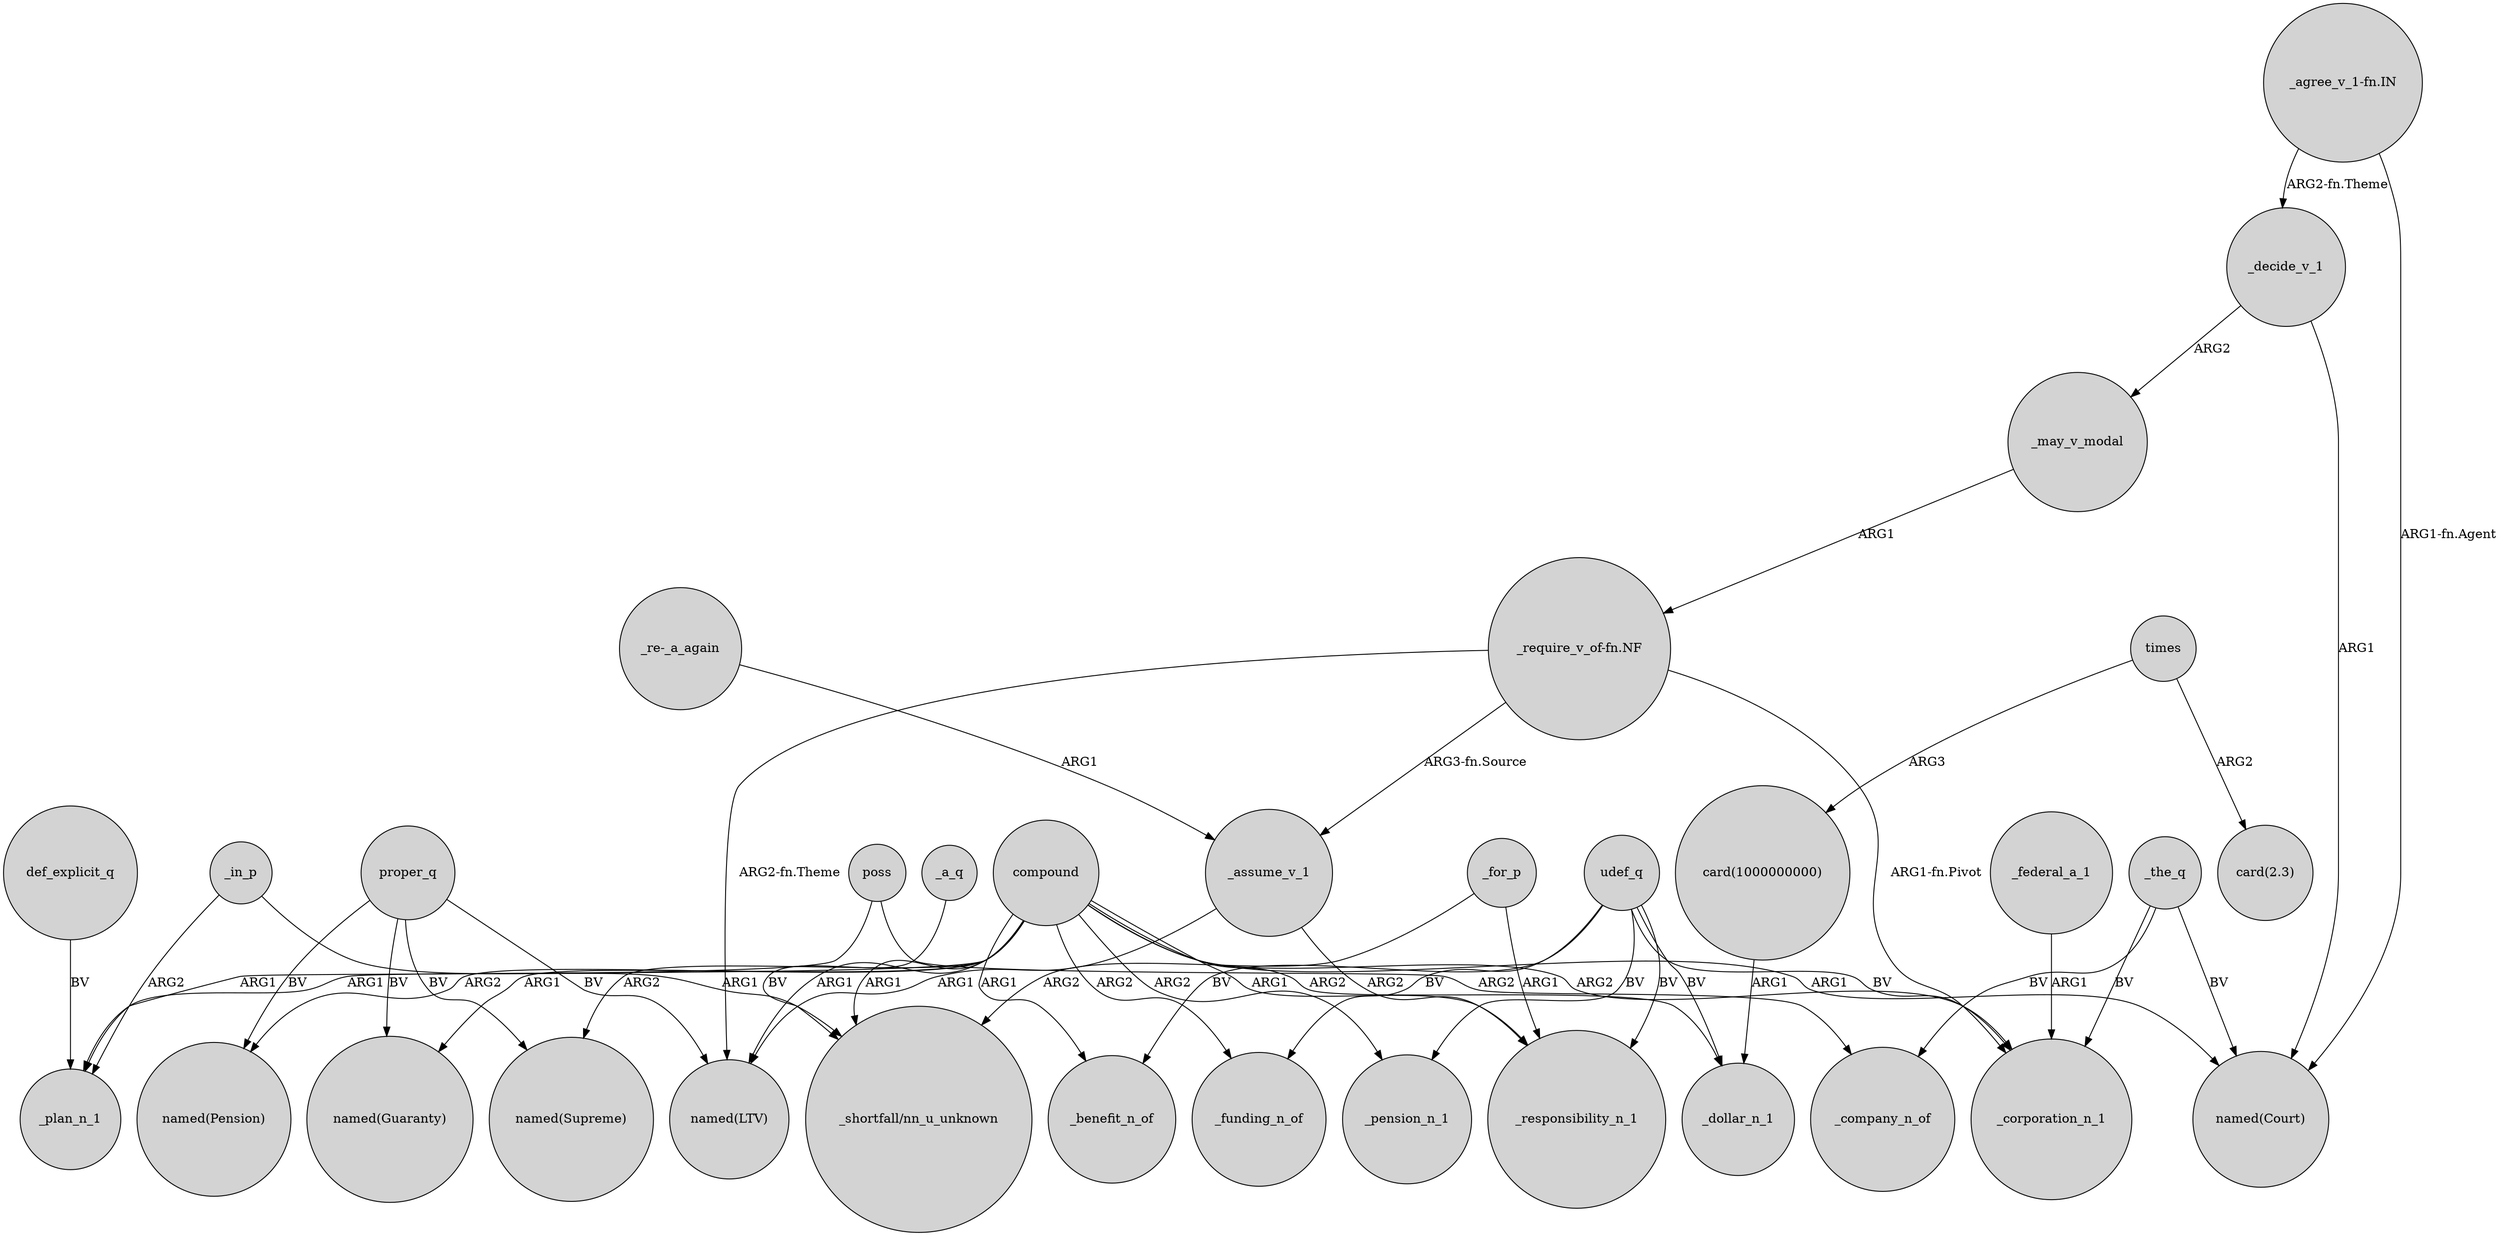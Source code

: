 digraph {
	node [shape=circle style=filled]
	poss -> _plan_n_1 [label=ARG1]
	proper_q -> "named(Guaranty)" [label=BV]
	udef_q -> _responsibility_n_1 [label=BV]
	compound -> "named(Guaranty)" [label=ARG1]
	_the_q -> _corporation_n_1 [label=BV]
	proper_q -> "named(Pension)" [label=BV]
	_assume_v_1 -> _responsibility_n_1 [label=ARG2]
	_in_p -> "_shortfall/nn_u_unknown" [label=ARG1]
	compound -> _corporation_n_1 [label=ARG2]
	udef_q -> _funding_n_of [label=BV]
	def_explicit_q -> _plan_n_1 [label=BV]
	compound -> "_shortfall/nn_u_unknown" [label=ARG1]
	compound -> _plan_n_1 [label=ARG1]
	times -> "card(2.3)" [label=ARG2]
	_the_q -> "named(Court)" [label=BV]
	"_agree_v_1-fn.IN" -> _decide_v_1 [label="ARG2-fn.Theme"]
	_for_p -> "_shortfall/nn_u_unknown" [label=ARG2]
	compound -> _pension_n_1 [label=ARG2]
	_federal_a_1 -> _corporation_n_1 [label=ARG1]
	_a_q -> "_shortfall/nn_u_unknown" [label=BV]
	compound -> "named(Pension)" [label=ARG2]
	_the_q -> _company_n_of [label=BV]
	times -> "card(1000000000)" [label=ARG3]
	proper_q -> "named(LTV)" [label=BV]
	udef_q -> _corporation_n_1 [label=BV]
	compound -> "named(Supreme)" [label=ARG2]
	udef_q -> _pension_n_1 [label=BV]
	_decide_v_1 -> "named(Court)" [label=ARG1]
	"_agree_v_1-fn.IN" -> "named(Court)" [label="ARG1-fn.Agent"]
	proper_q -> "named(Supreme)" [label=BV]
	_assume_v_1 -> "named(LTV)" [label=ARG1]
	_may_v_modal -> "_require_v_of-fn.NF" [label=ARG1]
	compound -> _benefit_n_of [label=ARG1]
	"_require_v_of-fn.NF" -> _corporation_n_1 [label="ARG1-fn.Pivot"]
	compound -> "named(LTV)" [label=ARG1]
	poss -> _company_n_of [label=ARG2]
	_for_p -> _responsibility_n_1 [label=ARG1]
	"card(1000000000)" -> _dollar_n_1 [label=ARG1]
	_decide_v_1 -> _may_v_modal [label=ARG2]
	"_require_v_of-fn.NF" -> "named(LTV)" [label="ARG2-fn.Theme"]
	compound -> _dollar_n_1 [label=ARG2]
	compound -> _responsibility_n_1 [label=ARG1]
	udef_q -> _benefit_n_of [label=BV]
	_in_p -> _plan_n_1 [label=ARG2]
	compound -> "named(Court)" [label=ARG1]
	"_require_v_of-fn.NF" -> _assume_v_1 [label="ARG3-fn.Source"]
	udef_q -> _dollar_n_1 [label=BV]
	"_re-_a_again" -> _assume_v_1 [label=ARG1]
	compound -> _funding_n_of [label=ARG2]
}
